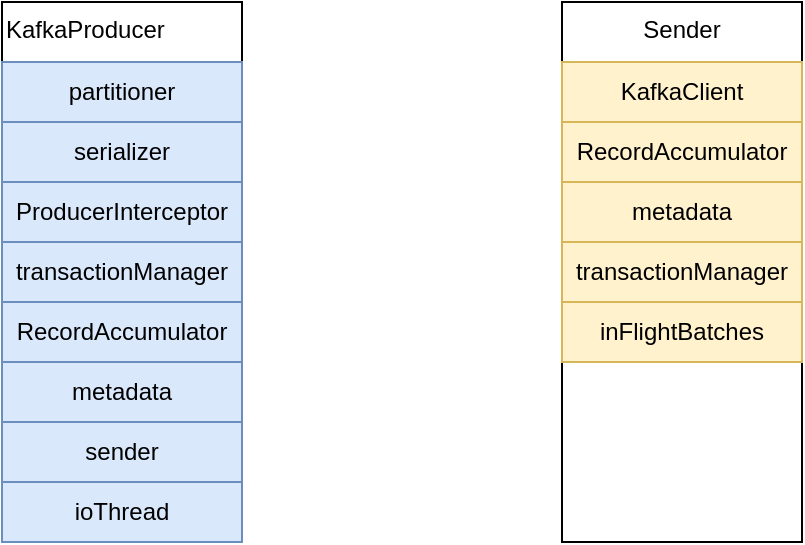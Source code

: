 <mxfile version="24.7.7">
  <diagram name="第 1 页" id="vZnhMMWgD8NCM-SLDRcD">
    <mxGraphModel dx="794" dy="420" grid="1" gridSize="10" guides="1" tooltips="1" connect="1" arrows="1" fold="1" page="1" pageScale="1" pageWidth="827" pageHeight="1169" math="0" shadow="0">
      <root>
        <mxCell id="0" />
        <mxCell id="1" parent="0" />
        <mxCell id="sv9ay9whjCRLLHUJInV6-1" value="KafkaProducer" style="rounded=0;whiteSpace=wrap;html=1;align=left;verticalAlign=top;horizontal=1;" vertex="1" parent="1">
          <mxGeometry x="80" y="90" width="120" height="270" as="geometry" />
        </mxCell>
        <mxCell id="sv9ay9whjCRLLHUJInV6-2" value="partitioner" style="rounded=0;whiteSpace=wrap;html=1;align=center;verticalAlign=middle;fillColor=#dae8fc;strokeColor=#6c8ebf;" vertex="1" parent="1">
          <mxGeometry x="80" y="120" width="120" height="30" as="geometry" />
        </mxCell>
        <mxCell id="sv9ay9whjCRLLHUJInV6-3" value="serializer" style="rounded=0;whiteSpace=wrap;html=1;align=center;verticalAlign=middle;fillColor=#dae8fc;strokeColor=#6c8ebf;" vertex="1" parent="1">
          <mxGeometry x="80" y="150" width="120" height="30" as="geometry" />
        </mxCell>
        <mxCell id="sv9ay9whjCRLLHUJInV6-4" value="ProducerInterceptor" style="rounded=0;whiteSpace=wrap;html=1;align=center;verticalAlign=middle;fillColor=#dae8fc;strokeColor=#6c8ebf;" vertex="1" parent="1">
          <mxGeometry x="80" y="180" width="120" height="30" as="geometry" />
        </mxCell>
        <mxCell id="sv9ay9whjCRLLHUJInV6-5" value="transactionManager" style="rounded=0;whiteSpace=wrap;html=1;align=center;verticalAlign=middle;fillColor=#dae8fc;strokeColor=#6c8ebf;" vertex="1" parent="1">
          <mxGeometry x="80" y="210" width="120" height="30" as="geometry" />
        </mxCell>
        <mxCell id="sv9ay9whjCRLLHUJInV6-6" value="RecordAccumulator" style="rounded=0;whiteSpace=wrap;html=1;align=center;verticalAlign=middle;fillColor=#dae8fc;strokeColor=#6c8ebf;" vertex="1" parent="1">
          <mxGeometry x="80" y="240" width="120" height="30" as="geometry" />
        </mxCell>
        <mxCell id="sv9ay9whjCRLLHUJInV6-7" value="metadata" style="rounded=0;whiteSpace=wrap;html=1;align=center;verticalAlign=middle;fillColor=#dae8fc;strokeColor=#6c8ebf;" vertex="1" parent="1">
          <mxGeometry x="80" y="270" width="120" height="30" as="geometry" />
        </mxCell>
        <mxCell id="sv9ay9whjCRLLHUJInV6-8" value="sender" style="rounded=0;whiteSpace=wrap;html=1;align=center;verticalAlign=middle;fillColor=#dae8fc;strokeColor=#6c8ebf;" vertex="1" parent="1">
          <mxGeometry x="80" y="300" width="120" height="30" as="geometry" />
        </mxCell>
        <mxCell id="sv9ay9whjCRLLHUJInV6-9" value="ioThread" style="rounded=0;whiteSpace=wrap;html=1;align=center;verticalAlign=middle;fillColor=#dae8fc;strokeColor=#6c8ebf;" vertex="1" parent="1">
          <mxGeometry x="80" y="330" width="120" height="30" as="geometry" />
        </mxCell>
        <mxCell id="sv9ay9whjCRLLHUJInV6-10" value="Sender" style="rounded=0;whiteSpace=wrap;html=1;align=center;verticalAlign=top;" vertex="1" parent="1">
          <mxGeometry x="360" y="90" width="120" height="270" as="geometry" />
        </mxCell>
        <mxCell id="sv9ay9whjCRLLHUJInV6-11" value="KafkaClient" style="rounded=0;whiteSpace=wrap;html=1;align=center;verticalAlign=middle;fillColor=#fff2cc;strokeColor=#d6b656;" vertex="1" parent="1">
          <mxGeometry x="360" y="120" width="120" height="30" as="geometry" />
        </mxCell>
        <mxCell id="sv9ay9whjCRLLHUJInV6-12" value="RecordAccumulator" style="rounded=0;whiteSpace=wrap;html=1;align=center;verticalAlign=middle;fillColor=#fff2cc;strokeColor=#d6b656;" vertex="1" parent="1">
          <mxGeometry x="360" y="150" width="120" height="30" as="geometry" />
        </mxCell>
        <mxCell id="sv9ay9whjCRLLHUJInV6-13" value="metadata" style="rounded=0;whiteSpace=wrap;html=1;align=center;verticalAlign=middle;fillColor=#fff2cc;strokeColor=#d6b656;" vertex="1" parent="1">
          <mxGeometry x="360" y="180" width="120" height="30" as="geometry" />
        </mxCell>
        <mxCell id="sv9ay9whjCRLLHUJInV6-14" value="transactionManager" style="rounded=0;whiteSpace=wrap;html=1;align=center;verticalAlign=middle;fillColor=#fff2cc;strokeColor=#d6b656;" vertex="1" parent="1">
          <mxGeometry x="360" y="210" width="120" height="30" as="geometry" />
        </mxCell>
        <mxCell id="sv9ay9whjCRLLHUJInV6-15" value="inFlightBatches" style="rounded=0;whiteSpace=wrap;html=1;align=center;verticalAlign=middle;fillColor=#fff2cc;strokeColor=#d6b656;" vertex="1" parent="1">
          <mxGeometry x="360" y="240" width="120" height="30" as="geometry" />
        </mxCell>
      </root>
    </mxGraphModel>
  </diagram>
</mxfile>
